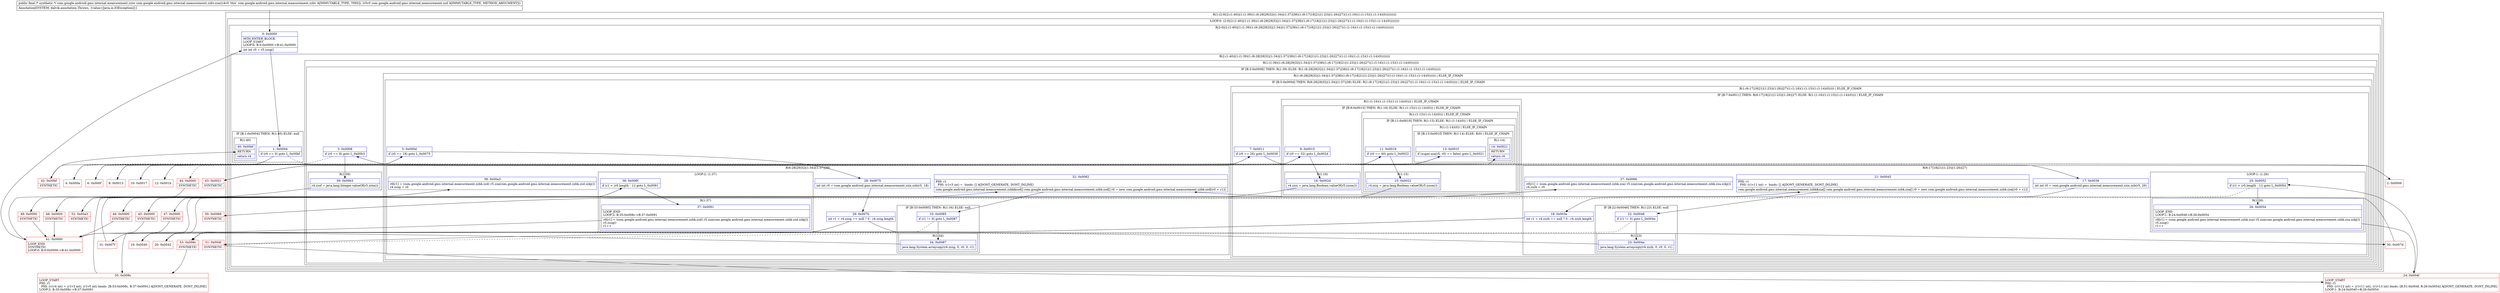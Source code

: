 digraph "CFG forcom.google.android.gms.internal.measurement.zzbv.zza(Lcom\/google\/android\/gms\/internal\/measurement\/zzil;)Lcom\/google\/android\/gms\/internal\/measurement\/zziw;" {
subgraph cluster_Region_523950567 {
label = "R(1:(2:0|(2:(1:40)|(1:(1:39)(1:(6:28|29|32|(1:34)|(1:37)|38)(1:(6:17|18|21|(1:23)|(1:26)|27)(1:(1:16)(1:(1:15)(1:(1:14)(0))))))))))";
node [shape=record,color=blue];
subgraph cluster_LoopRegion_2047200311 {
label = "LOOP:0: (2:0|(2:(1:40)|(1:(1:39)(1:(6:28|29|32|(1:34)|(1:37)|38)(1:(6:17|18|21|(1:23)|(1:26)|27)(1:(1:16)(1:(1:15)(1:(1:14)(0)))))))))";
node [shape=record,color=blue];
subgraph cluster_Region_1246446843 {
label = "R(2:0|(2:(1:40)|(1:(1:39)(1:(6:28|29|32|(1:34)|(1:37)|38)(1:(6:17|18|21|(1:23)|(1:26)|27)(1:(1:16)(1:(1:15)(1:(1:14)(0)))))))))";
node [shape=record,color=blue];
Node_0 [shape=record,label="{0\:\ 0x0000|MTH_ENTER_BLOCK\lLOOP_START\lLOOP:0: B:0:0x0000\-\>B:41:0x0000\l|int int r0 = r5.zzsg()\l}"];
subgraph cluster_Region_1680919716 {
label = "R(2:(1:40)|(1:(1:39)(1:(6:28|29|32|(1:34)|(1:37)|38)(1:(6:17|18|21|(1:23)|(1:26)|27)(1:(1:16)(1:(1:15)(1:(1:14)(0))))))))";
node [shape=record,color=blue];
subgraph cluster_IfRegion_128613928 {
label = "IF [B:1:0x0004] THEN: R(1:40) ELSE: null";
node [shape=record,color=blue];
Node_1 [shape=record,label="{1\:\ 0x0004|if (r0 == 0) goto L_0x00bf\l}"];
subgraph cluster_Region_1514763707 {
label = "R(1:40)";
node [shape=record,color=blue];
Node_40 [shape=record,label="{40\:\ 0x00bf|RETURN\l|return r4\l}"];
}
}
subgraph cluster_Region_334850804 {
label = "R(1:(1:39)(1:(6:28|29|32|(1:34)|(1:37)|38)(1:(6:17|18|21|(1:23)|(1:26)|27)(1:(1:16)(1:(1:15)(1:(1:14)(0)))))))";
node [shape=record,color=blue];
subgraph cluster_IfRegion_1072570359 {
label = "IF [B:3:0x0008] THEN: R(1:39) ELSE: R(1:(6:28|29|32|(1:34)|(1:37)|38)(1:(6:17|18|21|(1:23)|(1:26)|27)(1:(1:16)(1:(1:15)(1:(1:14)(0))))))";
node [shape=record,color=blue];
Node_3 [shape=record,label="{3\:\ 0x0008|if (r0 == 8) goto L_0x00b3\l}"];
subgraph cluster_Region_1195735241 {
label = "R(1:39)";
node [shape=record,color=blue];
Node_39 [shape=record,label="{39\:\ 0x00b3|r4.zzzf = java.lang.Integer.valueOf(r5.zzta())\l}"];
}
subgraph cluster_Region_636672361 {
label = "R(1:(6:28|29|32|(1:34)|(1:37)|38)(1:(6:17|18|21|(1:23)|(1:26)|27)(1:(1:16)(1:(1:15)(1:(1:14)(0)))))) | ELSE_IF_CHAIN\l";
node [shape=record,color=blue];
subgraph cluster_IfRegion_571204906 {
label = "IF [B:5:0x000d] THEN: R(6:28|29|32|(1:34)|(1:37)|38) ELSE: R(1:(6:17|18|21|(1:23)|(1:26)|27)(1:(1:16)(1:(1:15)(1:(1:14)(0))))) | ELSE_IF_CHAIN\l";
node [shape=record,color=blue];
Node_5 [shape=record,label="{5\:\ 0x000d|if (r0 == 18) goto L_0x0075\l}"];
subgraph cluster_Region_1577901714 {
label = "R(6:28|29|32|(1:34)|(1:37)|38)";
node [shape=record,color=blue];
Node_28 [shape=record,label="{28\:\ 0x0075|int int r0 = com.google.android.gms.internal.measurement.zzix.zzb(r5, 18)\l}"];
Node_29 [shape=record,label="{29\:\ 0x007b|int r1 = r4.zzzg == null ? 0 : r4.zzzg.length\l}"];
Node_32 [shape=record,label="{32\:\ 0x0082|PHI: r1 \l  PHI: (r1v3 int) =  binds: [] A[DONT_GENERATE, DONT_INLINE]\l|com.google.android.gms.internal.measurement.zzbk$zzd[] com.google.android.gms.internal.measurement.zzbk.zzd[] r0 = new com.google.android.gms.internal.measurement.zzbk.zzd[(r0 + r1)]\l}"];
subgraph cluster_IfRegion_1690043126 {
label = "IF [B:33:0x0085] THEN: R(1:34) ELSE: null";
node [shape=record,color=blue];
Node_33 [shape=record,label="{33\:\ 0x0085|if (r1 != 0) goto L_0x0087\l}"];
subgraph cluster_Region_2047377099 {
label = "R(1:34)";
node [shape=record,color=blue];
Node_34 [shape=record,label="{34\:\ 0x0087|java.lang.System.arraycopy(r4.zzzg, 0, r0, 0, r1)\l}"];
}
}
subgraph cluster_LoopRegion_1120454486 {
label = "LOOP:2: (1:37)";
node [shape=record,color=blue];
Node_36 [shape=record,label="{36\:\ 0x008f|if (r1 \< (r0.length \- 1)) goto L_0x0091\l}"];
subgraph cluster_Region_2068053333 {
label = "R(1:37)";
node [shape=record,color=blue];
Node_37 [shape=record,label="{37\:\ 0x0091|LOOP_END\lLOOP:2: B:35:0x008c\-\>B:37:0x0091\l|r0[r1] = (com.google.android.gms.internal.measurement.zzbk.zzd) r5.zza(com.google.android.gms.internal.measurement.zzbk.zzd.zzkj())\lr5.zzsg()\lr1++\l}"];
}
}
Node_38 [shape=record,label="{38\:\ 0x00a3|r0[r1] = (com.google.android.gms.internal.measurement.zzbk.zzd) r5.zza(com.google.android.gms.internal.measurement.zzbk.zzd.zzkj())\lr4.zzzg = r0\l}"];
}
subgraph cluster_Region_872912065 {
label = "R(1:(6:17|18|21|(1:23)|(1:26)|27)(1:(1:16)(1:(1:15)(1:(1:14)(0))))) | ELSE_IF_CHAIN\l";
node [shape=record,color=blue];
subgraph cluster_IfRegion_855048460 {
label = "IF [B:7:0x0011] THEN: R(6:17|18|21|(1:23)|(1:26)|27) ELSE: R(1:(1:16)(1:(1:15)(1:(1:14)(0)))) | ELSE_IF_CHAIN\l";
node [shape=record,color=blue];
Node_7 [shape=record,label="{7\:\ 0x0011|if (r0 == 26) goto L_0x0038\l}"];
subgraph cluster_Region_637874959 {
label = "R(6:17|18|21|(1:23)|(1:26)|27)";
node [shape=record,color=blue];
Node_17 [shape=record,label="{17\:\ 0x0038|int int r0 = com.google.android.gms.internal.measurement.zzix.zzb(r5, 26)\l}"];
Node_18 [shape=record,label="{18\:\ 0x003e|int r1 = r4.zzzh == null ? 0 : r4.zzzh.length\l}"];
Node_21 [shape=record,label="{21\:\ 0x0045|PHI: r1 \l  PHI: (r1v11 int) =  binds: [] A[DONT_GENERATE, DONT_INLINE]\l|com.google.android.gms.internal.measurement.zzbk$zza[] com.google.android.gms.internal.measurement.zzbk.zza[] r0 = new com.google.android.gms.internal.measurement.zzbk.zza[(r0 + r1)]\l}"];
subgraph cluster_IfRegion_468574755 {
label = "IF [B:22:0x0048] THEN: R(1:23) ELSE: null";
node [shape=record,color=blue];
Node_22 [shape=record,label="{22\:\ 0x0048|if (r1 != 0) goto L_0x004a\l}"];
subgraph cluster_Region_521892991 {
label = "R(1:23)";
node [shape=record,color=blue];
Node_23 [shape=record,label="{23\:\ 0x004a|java.lang.System.arraycopy(r4.zzzh, 0, r0, 0, r1)\l}"];
}
}
subgraph cluster_LoopRegion_277459416 {
label = "LOOP:1: (1:26)";
node [shape=record,color=blue];
Node_25 [shape=record,label="{25\:\ 0x0052|if (r1 \< (r0.length \- 1)) goto L_0x0054\l}"];
subgraph cluster_Region_573189771 {
label = "R(1:26)";
node [shape=record,color=blue];
Node_26 [shape=record,label="{26\:\ 0x0054|LOOP_END\lLOOP:1: B:24:0x004f\-\>B:26:0x0054\l|r0[r1] = (com.google.android.gms.internal.measurement.zzbk.zza) r5.zza(com.google.android.gms.internal.measurement.zzbk.zza.zzkj())\lr5.zzsg()\lr1++\l}"];
}
}
Node_27 [shape=record,label="{27\:\ 0x0066|r0[r1] = (com.google.android.gms.internal.measurement.zzbk.zza) r5.zza(com.google.android.gms.internal.measurement.zzbk.zza.zzkj())\lr4.zzzh = r0\l}"];
}
subgraph cluster_Region_203291263 {
label = "R(1:(1:16)(1:(1:15)(1:(1:14)(0)))) | ELSE_IF_CHAIN\l";
node [shape=record,color=blue];
subgraph cluster_IfRegion_1719165508 {
label = "IF [B:9:0x0015] THEN: R(1:16) ELSE: R(1:(1:15)(1:(1:14)(0))) | ELSE_IF_CHAIN\l";
node [shape=record,color=blue];
Node_9 [shape=record,label="{9\:\ 0x0015|if (r0 == 32) goto L_0x002d\l}"];
subgraph cluster_Region_1618106373 {
label = "R(1:16)";
node [shape=record,color=blue];
Node_16 [shape=record,label="{16\:\ 0x002d|r4.zzzi = java.lang.Boolean.valueOf(r5.zzsm())\l}"];
}
subgraph cluster_Region_1408826611 {
label = "R(1:(1:15)(1:(1:14)(0))) | ELSE_IF_CHAIN\l";
node [shape=record,color=blue];
subgraph cluster_IfRegion_698796251 {
label = "IF [B:11:0x0019] THEN: R(1:15) ELSE: R(1:(1:14)(0)) | ELSE_IF_CHAIN\l";
node [shape=record,color=blue];
Node_11 [shape=record,label="{11\:\ 0x0019|if (r0 == 40) goto L_0x0022\l}"];
subgraph cluster_Region_1532091345 {
label = "R(1:15)";
node [shape=record,color=blue];
Node_15 [shape=record,label="{15\:\ 0x0022|r4.zzzj = java.lang.Boolean.valueOf(r5.zzsm())\l}"];
}
subgraph cluster_Region_956042438 {
label = "R(1:(1:14)(0)) | ELSE_IF_CHAIN\l";
node [shape=record,color=blue];
subgraph cluster_IfRegion_1417239152 {
label = "IF [B:13:0x001f] THEN: R(1:14) ELSE: R(0) | ELSE_IF_CHAIN\l";
node [shape=record,color=blue];
Node_13 [shape=record,label="{13\:\ 0x001f|if (super.zza(r5, r0) == false) goto L_0x0021\l}"];
subgraph cluster_Region_1253890476 {
label = "R(1:14)";
node [shape=record,color=blue];
Node_14 [shape=record,label="{14\:\ 0x0021|RETURN\l|return r4\l}"];
}
subgraph cluster_Region_1589095276 {
label = "R(0)";
node [shape=record,color=blue];
}
}
}
}
}
}
}
}
}
}
}
}
}
}
}
}
}
Node_2 [shape=record,color=red,label="{2\:\ 0x0006}"];
Node_4 [shape=record,color=red,label="{4\:\ 0x000a}"];
Node_6 [shape=record,color=red,label="{6\:\ 0x000f}"];
Node_8 [shape=record,color=red,label="{8\:\ 0x0013}"];
Node_10 [shape=record,color=red,label="{10\:\ 0x0017}"];
Node_12 [shape=record,color=red,label="{12\:\ 0x001b}"];
Node_19 [shape=record,color=red,label="{19\:\ 0x0040}"];
Node_20 [shape=record,color=red,label="{20\:\ 0x0042}"];
Node_24 [shape=record,color=red,label="{24\:\ 0x004f|LOOP_START\lPHI: r1 \l  PHI: (r1v12 int) = (r1v11 int), (r1v13 int) binds: [B:51:0x004f, B:26:0x0054] A[DONT_GENERATE, DONT_INLINE]\lLOOP:1: B:24:0x004f\-\>B:26:0x0054\l}"];
Node_30 [shape=record,color=red,label="{30\:\ 0x007d}"];
Node_31 [shape=record,color=red,label="{31\:\ 0x007f}"];
Node_35 [shape=record,color=red,label="{35\:\ 0x008c|LOOP_START\lPHI: r1 \l  PHI: (r1v4 int) = (r1v3 int), (r1v5 int) binds: [B:53:0x008c, B:37:0x0091] A[DONT_GENERATE, DONT_INLINE]\lLOOP:2: B:35:0x008c\-\>B:37:0x0091\l}"];
Node_41 [shape=record,color=red,label="{41\:\ 0x0000|LOOP_END\lSYNTHETIC\lLOOP:0: B:0:0x0000\-\>B:41:0x0000\l}"];
Node_42 [shape=record,color=red,label="{42\:\ 0x00bf|SYNTHETIC\l}"];
Node_43 [shape=record,color=red,label="{43\:\ 0x0021|SYNTHETIC\l}"];
Node_44 [shape=record,color=red,label="{44\:\ 0x0000|SYNTHETIC\l}"];
Node_45 [shape=record,color=red,label="{45\:\ 0x0000|SYNTHETIC\l}"];
Node_46 [shape=record,color=red,label="{46\:\ 0x0000|SYNTHETIC\l}"];
Node_47 [shape=record,color=red,label="{47\:\ 0x0000|SYNTHETIC\l}"];
Node_48 [shape=record,color=red,label="{48\:\ 0x0000|SYNTHETIC\l}"];
Node_49 [shape=record,color=red,label="{49\:\ 0x0000|SYNTHETIC\l}"];
Node_50 [shape=record,color=red,label="{50\:\ 0x0066|SYNTHETIC\l}"];
Node_51 [shape=record,color=red,label="{51\:\ 0x004f|SYNTHETIC\l}"];
Node_52 [shape=record,color=red,label="{52\:\ 0x00a3|SYNTHETIC\l}"];
Node_53 [shape=record,color=red,label="{53\:\ 0x008c|SYNTHETIC\l}"];
MethodNode[shape=record,label="{public final \/* synthetic *\/ com.google.android.gms.internal.measurement.zziw com.google.android.gms.internal.measurement.zzbv.zza((r4v0 'this' com.google.android.gms.internal.measurement.zzbv A[IMMUTABLE_TYPE, THIS]), (r5v0 com.google.android.gms.internal.measurement.zzil A[IMMUTABLE_TYPE, METHOD_ARGUMENT]))  | Annotation[SYSTEM, dalvik.annotation.Throws, \{value=[java.io.IOException]\}]\l}"];
MethodNode -> Node_0;
Node_0 -> Node_1;
Node_1 -> Node_2[style=dashed];
Node_1 -> Node_42;
Node_3 -> Node_4[style=dashed];
Node_3 -> Node_39;
Node_39 -> Node_49;
Node_5 -> Node_6[style=dashed];
Node_5 -> Node_28;
Node_28 -> Node_29;
Node_29 -> Node_30;
Node_29 -> Node_31;
Node_32 -> Node_33;
Node_33 -> Node_34;
Node_33 -> Node_53[style=dashed];
Node_34 -> Node_53;
Node_36 -> Node_37;
Node_36 -> Node_52[style=dashed];
Node_37 -> Node_35;
Node_38 -> Node_48;
Node_7 -> Node_8[style=dashed];
Node_7 -> Node_17;
Node_17 -> Node_18;
Node_18 -> Node_19;
Node_18 -> Node_20;
Node_21 -> Node_22;
Node_22 -> Node_23;
Node_22 -> Node_51[style=dashed];
Node_23 -> Node_51;
Node_25 -> Node_26;
Node_25 -> Node_50[style=dashed];
Node_26 -> Node_24;
Node_27 -> Node_47;
Node_9 -> Node_10[style=dashed];
Node_9 -> Node_16;
Node_16 -> Node_46;
Node_11 -> Node_12[style=dashed];
Node_11 -> Node_15;
Node_15 -> Node_45;
Node_13 -> Node_43;
Node_13 -> Node_44[style=dashed];
Node_2 -> Node_3;
Node_4 -> Node_5;
Node_6 -> Node_7;
Node_8 -> Node_9;
Node_10 -> Node_11;
Node_12 -> Node_13;
Node_19 -> Node_21;
Node_20 -> Node_21;
Node_24 -> Node_25;
Node_30 -> Node_32;
Node_31 -> Node_32;
Node_35 -> Node_36;
Node_41 -> Node_0;
Node_42 -> Node_40;
Node_43 -> Node_14;
Node_44 -> Node_41;
Node_45 -> Node_41;
Node_46 -> Node_41;
Node_47 -> Node_41;
Node_48 -> Node_41;
Node_49 -> Node_41;
Node_50 -> Node_27;
Node_51 -> Node_24;
Node_52 -> Node_38;
Node_53 -> Node_35;
}


